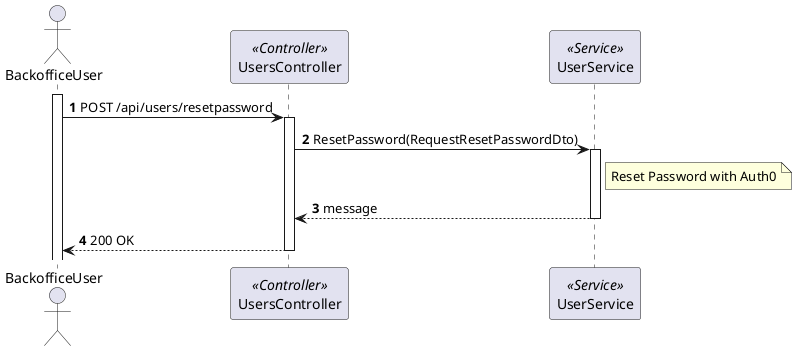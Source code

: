 @startuml process-view
autonumber

actor "BackofficeUser" as UserP
participant "UsersController" as Controller <<Controller>>
participant "UserService" as Service <<Service>>

activate UserP
UserP->Controller:POST /api/users/resetpassword
activate Controller
    
    Controller->Service:ResetPassword(RequestResetPasswordDto)
    activate Service

        note right of Service: Reset Password with Auth0

        Service-->Controller:message
    deactivate Service
    UserP<-- Controller:200 OK
deactivate Controller
@enduml 